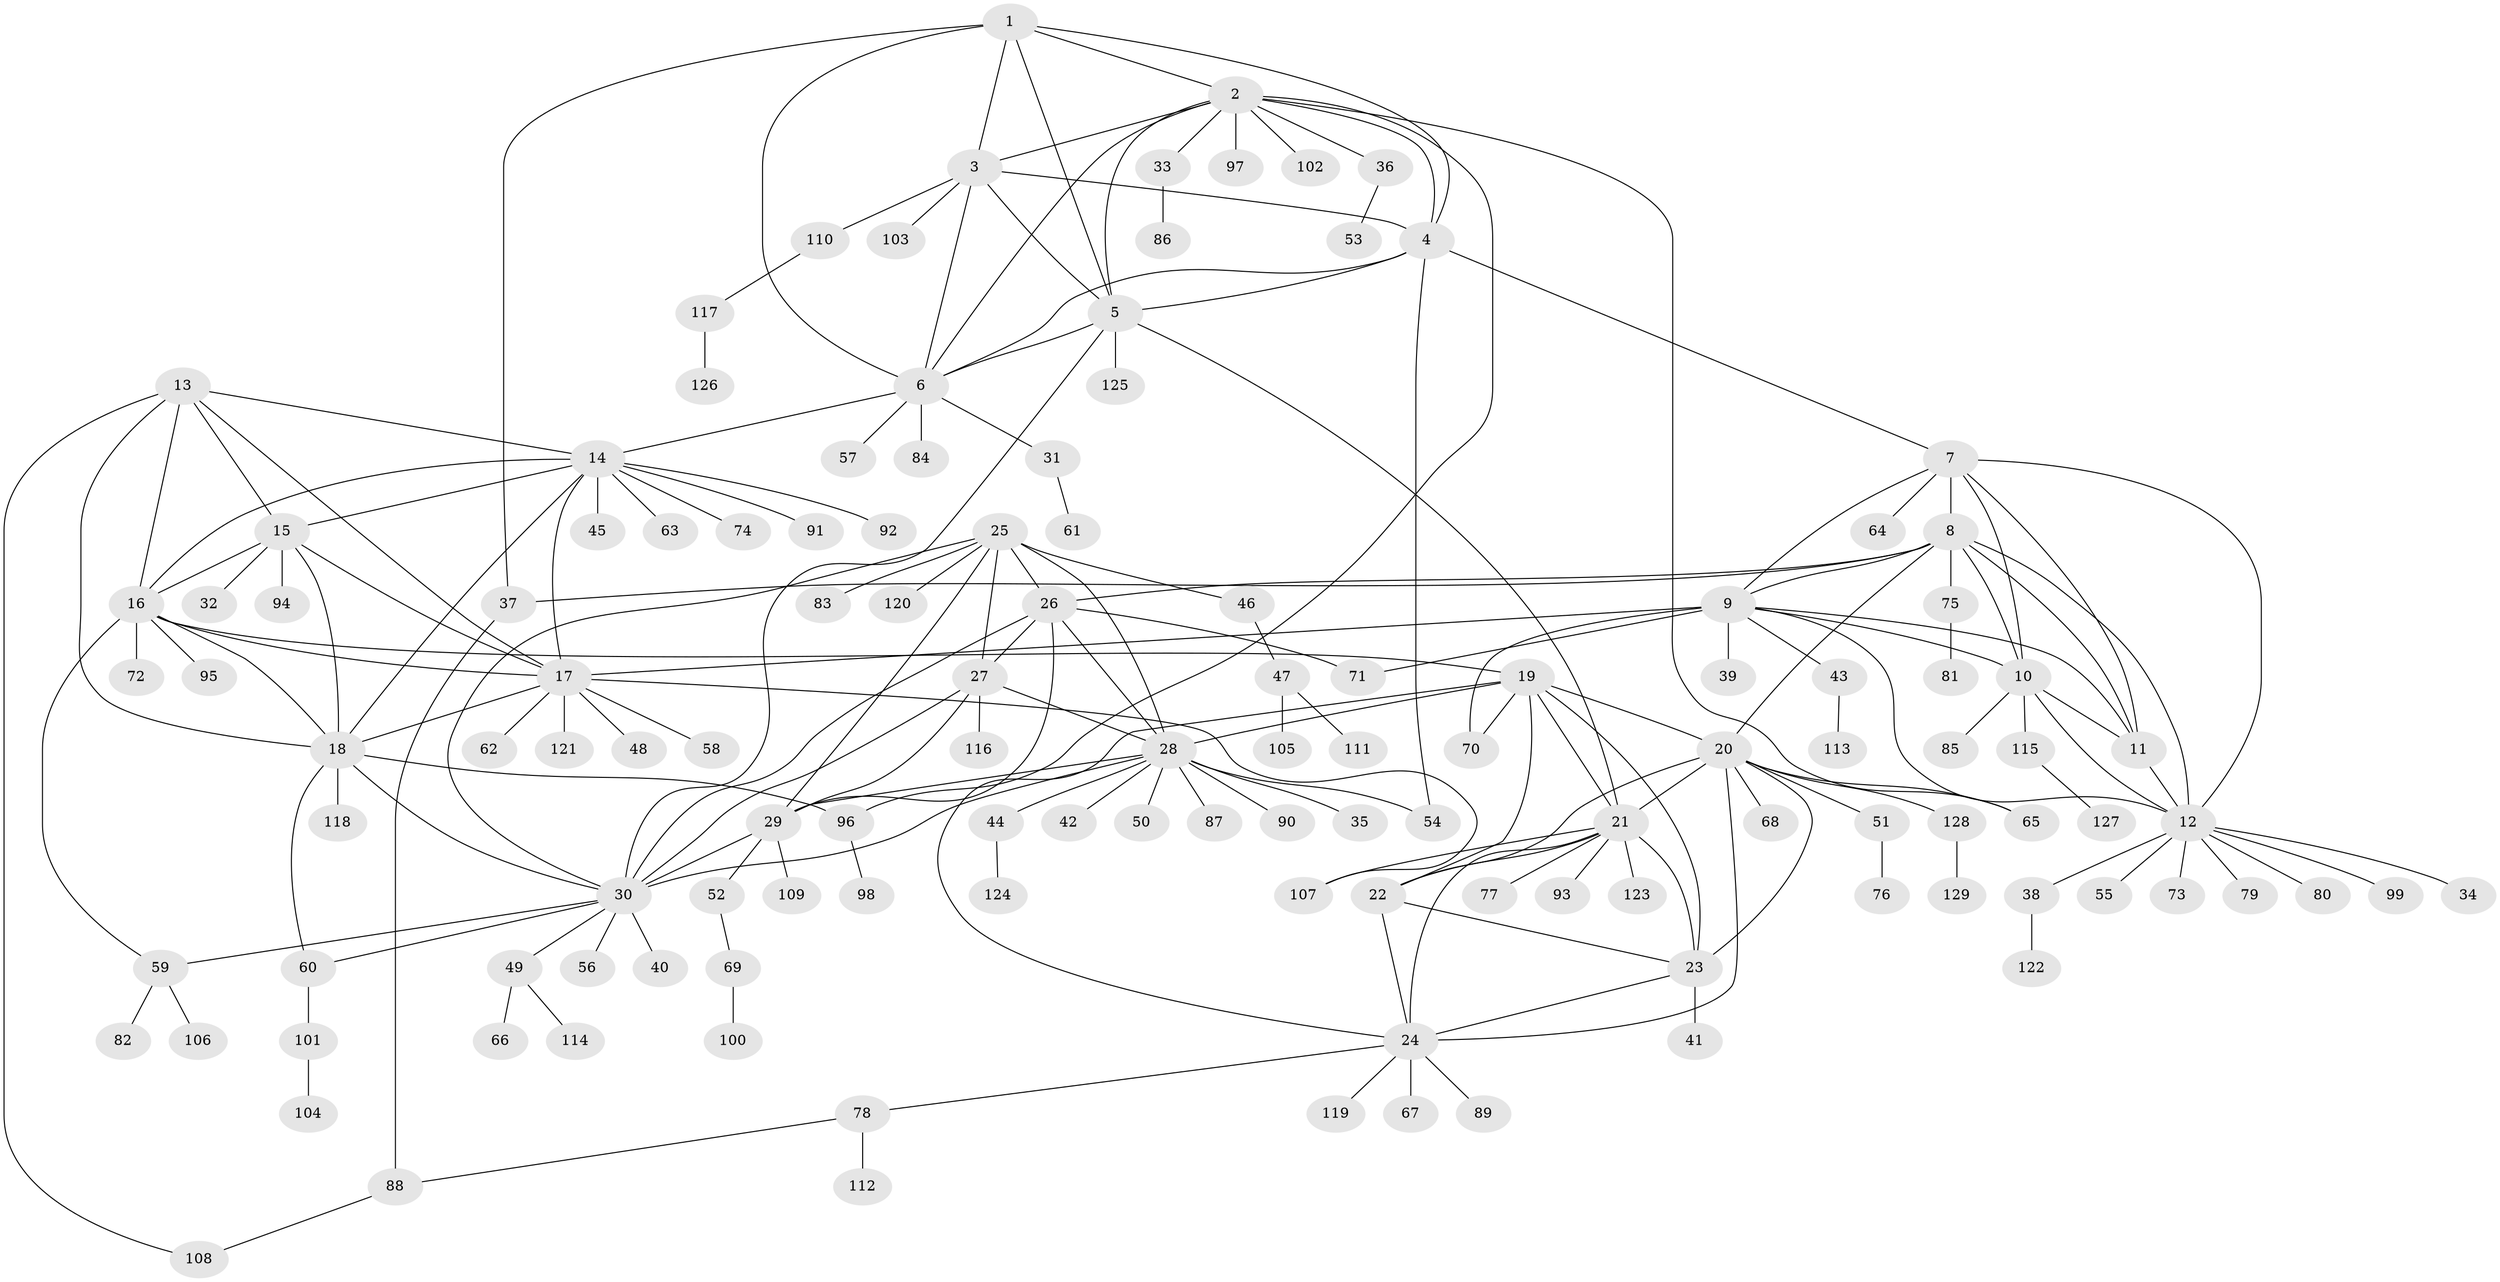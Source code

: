 // coarse degree distribution, {6: 0.043010752688172046, 10: 0.043010752688172046, 5: 0.06451612903225806, 9: 0.043010752688172046, 7: 0.021505376344086023, 15: 0.010752688172043012, 8: 0.021505376344086023, 13: 0.010752688172043012, 11: 0.010752688172043012, 1: 0.5483870967741935, 2: 0.15053763440860216, 3: 0.021505376344086023, 4: 0.010752688172043012}
// Generated by graph-tools (version 1.1) at 2025/42/03/06/25 10:42:07]
// undirected, 129 vertices, 195 edges
graph export_dot {
graph [start="1"]
  node [color=gray90,style=filled];
  1;
  2;
  3;
  4;
  5;
  6;
  7;
  8;
  9;
  10;
  11;
  12;
  13;
  14;
  15;
  16;
  17;
  18;
  19;
  20;
  21;
  22;
  23;
  24;
  25;
  26;
  27;
  28;
  29;
  30;
  31;
  32;
  33;
  34;
  35;
  36;
  37;
  38;
  39;
  40;
  41;
  42;
  43;
  44;
  45;
  46;
  47;
  48;
  49;
  50;
  51;
  52;
  53;
  54;
  55;
  56;
  57;
  58;
  59;
  60;
  61;
  62;
  63;
  64;
  65;
  66;
  67;
  68;
  69;
  70;
  71;
  72;
  73;
  74;
  75;
  76;
  77;
  78;
  79;
  80;
  81;
  82;
  83;
  84;
  85;
  86;
  87;
  88;
  89;
  90;
  91;
  92;
  93;
  94;
  95;
  96;
  97;
  98;
  99;
  100;
  101;
  102;
  103;
  104;
  105;
  106;
  107;
  108;
  109;
  110;
  111;
  112;
  113;
  114;
  115;
  116;
  117;
  118;
  119;
  120;
  121;
  122;
  123;
  124;
  125;
  126;
  127;
  128;
  129;
  1 -- 2;
  1 -- 3;
  1 -- 4;
  1 -- 5;
  1 -- 6;
  1 -- 37;
  2 -- 3;
  2 -- 4;
  2 -- 5;
  2 -- 6;
  2 -- 33;
  2 -- 36;
  2 -- 65;
  2 -- 96;
  2 -- 97;
  2 -- 102;
  3 -- 4;
  3 -- 5;
  3 -- 6;
  3 -- 103;
  3 -- 110;
  4 -- 5;
  4 -- 6;
  4 -- 7;
  4 -- 54;
  5 -- 6;
  5 -- 21;
  5 -- 30;
  5 -- 125;
  6 -- 14;
  6 -- 31;
  6 -- 57;
  6 -- 84;
  7 -- 8;
  7 -- 9;
  7 -- 10;
  7 -- 11;
  7 -- 12;
  7 -- 64;
  8 -- 9;
  8 -- 10;
  8 -- 11;
  8 -- 12;
  8 -- 20;
  8 -- 26;
  8 -- 37;
  8 -- 75;
  9 -- 10;
  9 -- 11;
  9 -- 12;
  9 -- 17;
  9 -- 39;
  9 -- 43;
  9 -- 70;
  9 -- 71;
  10 -- 11;
  10 -- 12;
  10 -- 85;
  10 -- 115;
  11 -- 12;
  12 -- 34;
  12 -- 38;
  12 -- 55;
  12 -- 73;
  12 -- 79;
  12 -- 80;
  12 -- 99;
  13 -- 14;
  13 -- 15;
  13 -- 16;
  13 -- 17;
  13 -- 18;
  13 -- 108;
  14 -- 15;
  14 -- 16;
  14 -- 17;
  14 -- 18;
  14 -- 45;
  14 -- 63;
  14 -- 74;
  14 -- 91;
  14 -- 92;
  15 -- 16;
  15 -- 17;
  15 -- 18;
  15 -- 32;
  15 -- 94;
  16 -- 17;
  16 -- 18;
  16 -- 19;
  16 -- 59;
  16 -- 72;
  16 -- 95;
  17 -- 18;
  17 -- 48;
  17 -- 58;
  17 -- 62;
  17 -- 107;
  17 -- 121;
  18 -- 30;
  18 -- 60;
  18 -- 96;
  18 -- 118;
  19 -- 20;
  19 -- 21;
  19 -- 22;
  19 -- 23;
  19 -- 24;
  19 -- 28;
  19 -- 70;
  20 -- 21;
  20 -- 22;
  20 -- 23;
  20 -- 24;
  20 -- 51;
  20 -- 65;
  20 -- 68;
  20 -- 128;
  21 -- 22;
  21 -- 23;
  21 -- 24;
  21 -- 77;
  21 -- 93;
  21 -- 107;
  21 -- 123;
  22 -- 23;
  22 -- 24;
  23 -- 24;
  23 -- 41;
  24 -- 67;
  24 -- 78;
  24 -- 89;
  24 -- 119;
  25 -- 26;
  25 -- 27;
  25 -- 28;
  25 -- 29;
  25 -- 30;
  25 -- 46;
  25 -- 83;
  25 -- 120;
  26 -- 27;
  26 -- 28;
  26 -- 29;
  26 -- 30;
  26 -- 71;
  27 -- 28;
  27 -- 29;
  27 -- 30;
  27 -- 116;
  28 -- 29;
  28 -- 30;
  28 -- 35;
  28 -- 42;
  28 -- 44;
  28 -- 50;
  28 -- 54;
  28 -- 87;
  28 -- 90;
  29 -- 30;
  29 -- 52;
  29 -- 109;
  30 -- 40;
  30 -- 49;
  30 -- 56;
  30 -- 59;
  30 -- 60;
  31 -- 61;
  33 -- 86;
  36 -- 53;
  37 -- 88;
  38 -- 122;
  43 -- 113;
  44 -- 124;
  46 -- 47;
  47 -- 105;
  47 -- 111;
  49 -- 66;
  49 -- 114;
  51 -- 76;
  52 -- 69;
  59 -- 82;
  59 -- 106;
  60 -- 101;
  69 -- 100;
  75 -- 81;
  78 -- 88;
  78 -- 112;
  88 -- 108;
  96 -- 98;
  101 -- 104;
  110 -- 117;
  115 -- 127;
  117 -- 126;
  128 -- 129;
}
